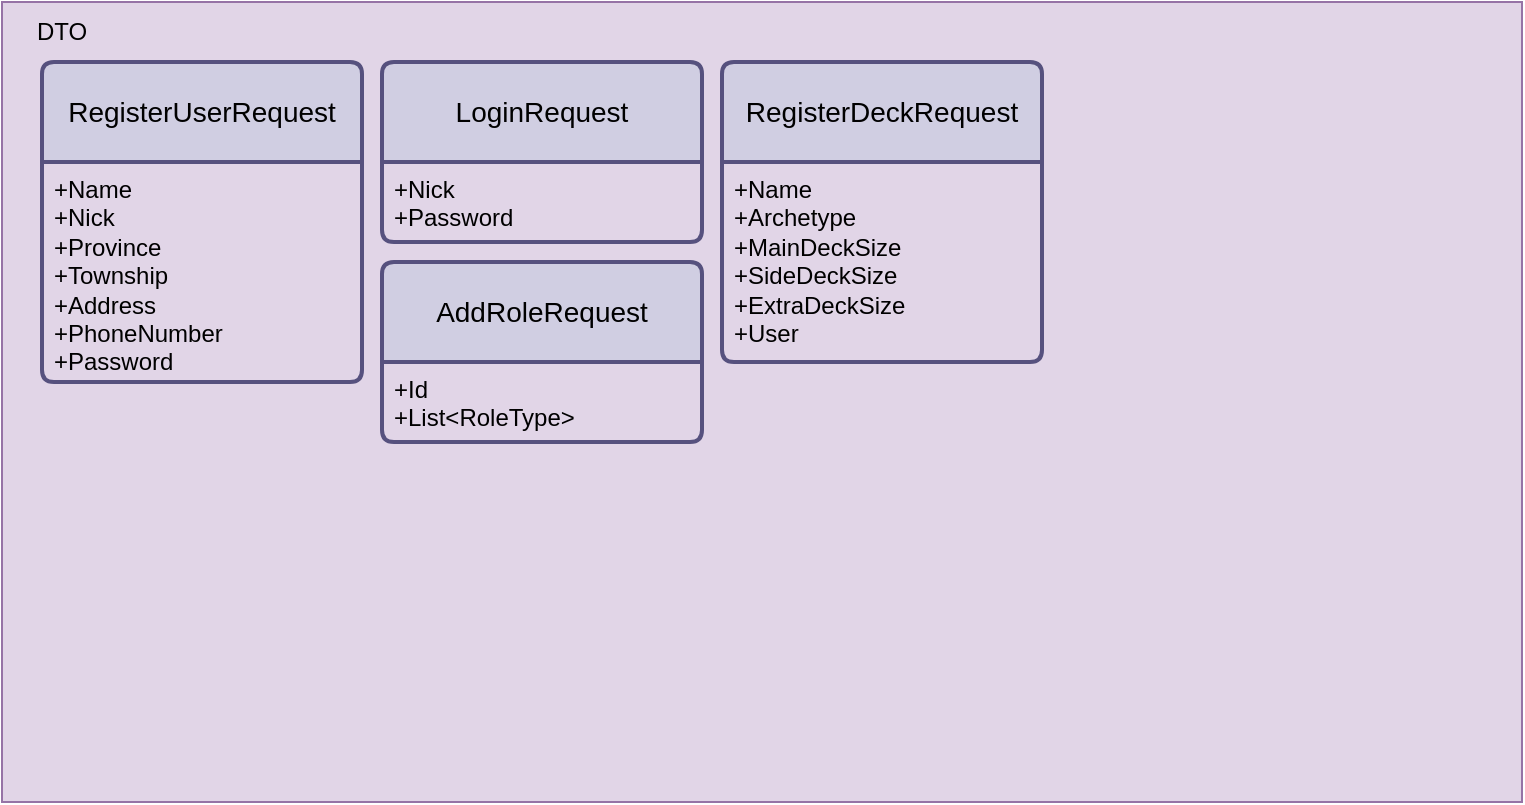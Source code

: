 <mxfile version="22.0.3" type="device">
  <diagram name="Page-1" id="NCyiCQJ6UaHsbNuL92EZ">
    <mxGraphModel dx="880" dy="-647" grid="1" gridSize="10" guides="1" tooltips="1" connect="1" arrows="1" fold="1" page="1" pageScale="1" pageWidth="827" pageHeight="1169" math="0" shadow="0">
      <root>
        <mxCell id="0" />
        <mxCell id="1" parent="0" />
        <mxCell id="E4XX-eTBdugUKdkHdWyO-1" value="" style="rounded=0;whiteSpace=wrap;html=1;fillColor=#e1d5e7;strokeColor=#9673a6;" parent="1" vertex="1">
          <mxGeometry x="40" y="1200" width="760" height="400" as="geometry" />
        </mxCell>
        <mxCell id="E4XX-eTBdugUKdkHdWyO-2" value="DTO" style="text;html=1;strokeColor=none;fillColor=none;align=center;verticalAlign=middle;whiteSpace=wrap;rounded=0;" parent="1" vertex="1">
          <mxGeometry x="40" y="1200" width="60" height="30" as="geometry" />
        </mxCell>
        <mxCell id="E4XX-eTBdugUKdkHdWyO-3" value="RegisterUserRequest" style="swimlane;childLayout=stackLayout;horizontal=1;startSize=50;horizontalStack=0;rounded=1;fontSize=14;fontStyle=0;strokeWidth=2;resizeParent=0;resizeLast=1;shadow=0;dashed=0;align=center;arcSize=4;whiteSpace=wrap;html=1;fillColor=#d0cee2;strokeColor=#56517e;" parent="1" vertex="1">
          <mxGeometry x="60" y="1230" width="160" height="160" as="geometry" />
        </mxCell>
        <mxCell id="E4XX-eTBdugUKdkHdWyO-4" value="+Name&lt;br&gt;+Nick&lt;br&gt;+Province&lt;br&gt;+Township&lt;br&gt;+Address&lt;br&gt;+PhoneNumber&lt;br&gt;+Password" style="align=left;strokeColor=none;fillColor=none;spacingLeft=4;fontSize=12;verticalAlign=top;resizable=0;rotatable=0;part=1;html=1;" parent="E4XX-eTBdugUKdkHdWyO-3" vertex="1">
          <mxGeometry y="50" width="160" height="110" as="geometry" />
        </mxCell>
        <mxCell id="E4XX-eTBdugUKdkHdWyO-5" value="LoginRequest" style="swimlane;childLayout=stackLayout;horizontal=1;startSize=50;horizontalStack=0;rounded=1;fontSize=14;fontStyle=0;strokeWidth=2;resizeParent=0;resizeLast=1;shadow=0;dashed=0;align=center;arcSize=4;whiteSpace=wrap;html=1;fillColor=#d0cee2;strokeColor=#56517e;" parent="1" vertex="1">
          <mxGeometry x="230" y="1230" width="160" height="90" as="geometry" />
        </mxCell>
        <mxCell id="E4XX-eTBdugUKdkHdWyO-6" value="+Nick&lt;br&gt;+Password" style="align=left;strokeColor=none;fillColor=none;spacingLeft=4;fontSize=12;verticalAlign=top;resizable=0;rotatable=0;part=1;html=1;" parent="E4XX-eTBdugUKdkHdWyO-5" vertex="1">
          <mxGeometry y="50" width="160" height="40" as="geometry" />
        </mxCell>
        <mxCell id="E4XX-eTBdugUKdkHdWyO-7" value="AddRoleRequest" style="swimlane;childLayout=stackLayout;horizontal=1;startSize=50;horizontalStack=0;rounded=1;fontSize=14;fontStyle=0;strokeWidth=2;resizeParent=0;resizeLast=1;shadow=0;dashed=0;align=center;arcSize=4;whiteSpace=wrap;html=1;fillColor=#d0cee2;strokeColor=#56517e;" parent="1" vertex="1">
          <mxGeometry x="230" y="1330" width="160" height="90" as="geometry" />
        </mxCell>
        <mxCell id="E4XX-eTBdugUKdkHdWyO-8" value="+Id&lt;br&gt;+List&amp;lt;RoleType&amp;gt;" style="align=left;strokeColor=none;fillColor=none;spacingLeft=4;fontSize=12;verticalAlign=top;resizable=0;rotatable=0;part=1;html=1;" parent="E4XX-eTBdugUKdkHdWyO-7" vertex="1">
          <mxGeometry y="50" width="160" height="40" as="geometry" />
        </mxCell>
        <mxCell id="E4XX-eTBdugUKdkHdWyO-17" value="RegisterDeckRequest" style="swimlane;childLayout=stackLayout;horizontal=1;startSize=50;horizontalStack=0;rounded=1;fontSize=14;fontStyle=0;strokeWidth=2;resizeParent=0;resizeLast=1;shadow=0;dashed=0;align=center;arcSize=4;whiteSpace=wrap;html=1;fillColor=#d0cee2;strokeColor=#56517e;" parent="1" vertex="1">
          <mxGeometry x="400" y="1230" width="160" height="150" as="geometry" />
        </mxCell>
        <mxCell id="E4XX-eTBdugUKdkHdWyO-18" value="+Name&lt;br&gt;+Archetype&lt;br&gt;+MainDeckSize&lt;br&gt;+SideDeckSize&lt;br&gt;+ExtraDeckSize&lt;br&gt;+User" style="align=left;strokeColor=none;fillColor=none;spacingLeft=4;fontSize=12;verticalAlign=top;resizable=0;rotatable=0;part=1;html=1;" parent="E4XX-eTBdugUKdkHdWyO-17" vertex="1">
          <mxGeometry y="50" width="160" height="100" as="geometry" />
        </mxCell>
      </root>
    </mxGraphModel>
  </diagram>
</mxfile>
